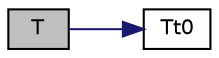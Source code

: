 digraph "T"
{
 // LATEX_PDF_SIZE
  edge [fontname="Helvetica",fontsize="10",labelfontname="Helvetica",labelfontsize="10"];
  node [fontname="Helvetica",fontsize="10",shape=record];
  rankdir="LR";
  Node1 [label="T",height=0.2,width=0.4,color="black", fillcolor="grey75", style="filled", fontcolor="black",tooltip="Compute the total baryon+CDM transfer function."];
  Node1 -> Node2 [color="midnightblue",fontsize="10",style="solid",fontname="Helvetica"];
  Node2 [label="Tt0",height=0.2,width=0.4,color="black", fillcolor="white", style="filled",URL="$d7/d78/wnw__split_8c.html#a3afdf7244c6d4a89df91aa101ee1a477",tooltip="Compute ????? AM:EDIT."];
}
